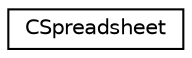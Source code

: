 digraph "Graphical Class Hierarchy"
{
  edge [fontname="Helvetica",fontsize="10",labelfontname="Helvetica",labelfontsize="10"];
  node [fontname="Helvetica",fontsize="10",shape=record];
  rankdir="LR";
  Node1 [label="CSpreadsheet",height=0.2,width=0.4,color="black", fillcolor="white", style="filled",URL="$classCSpreadsheet.html",tooltip="Simple spreadsheet engine. "];
}
